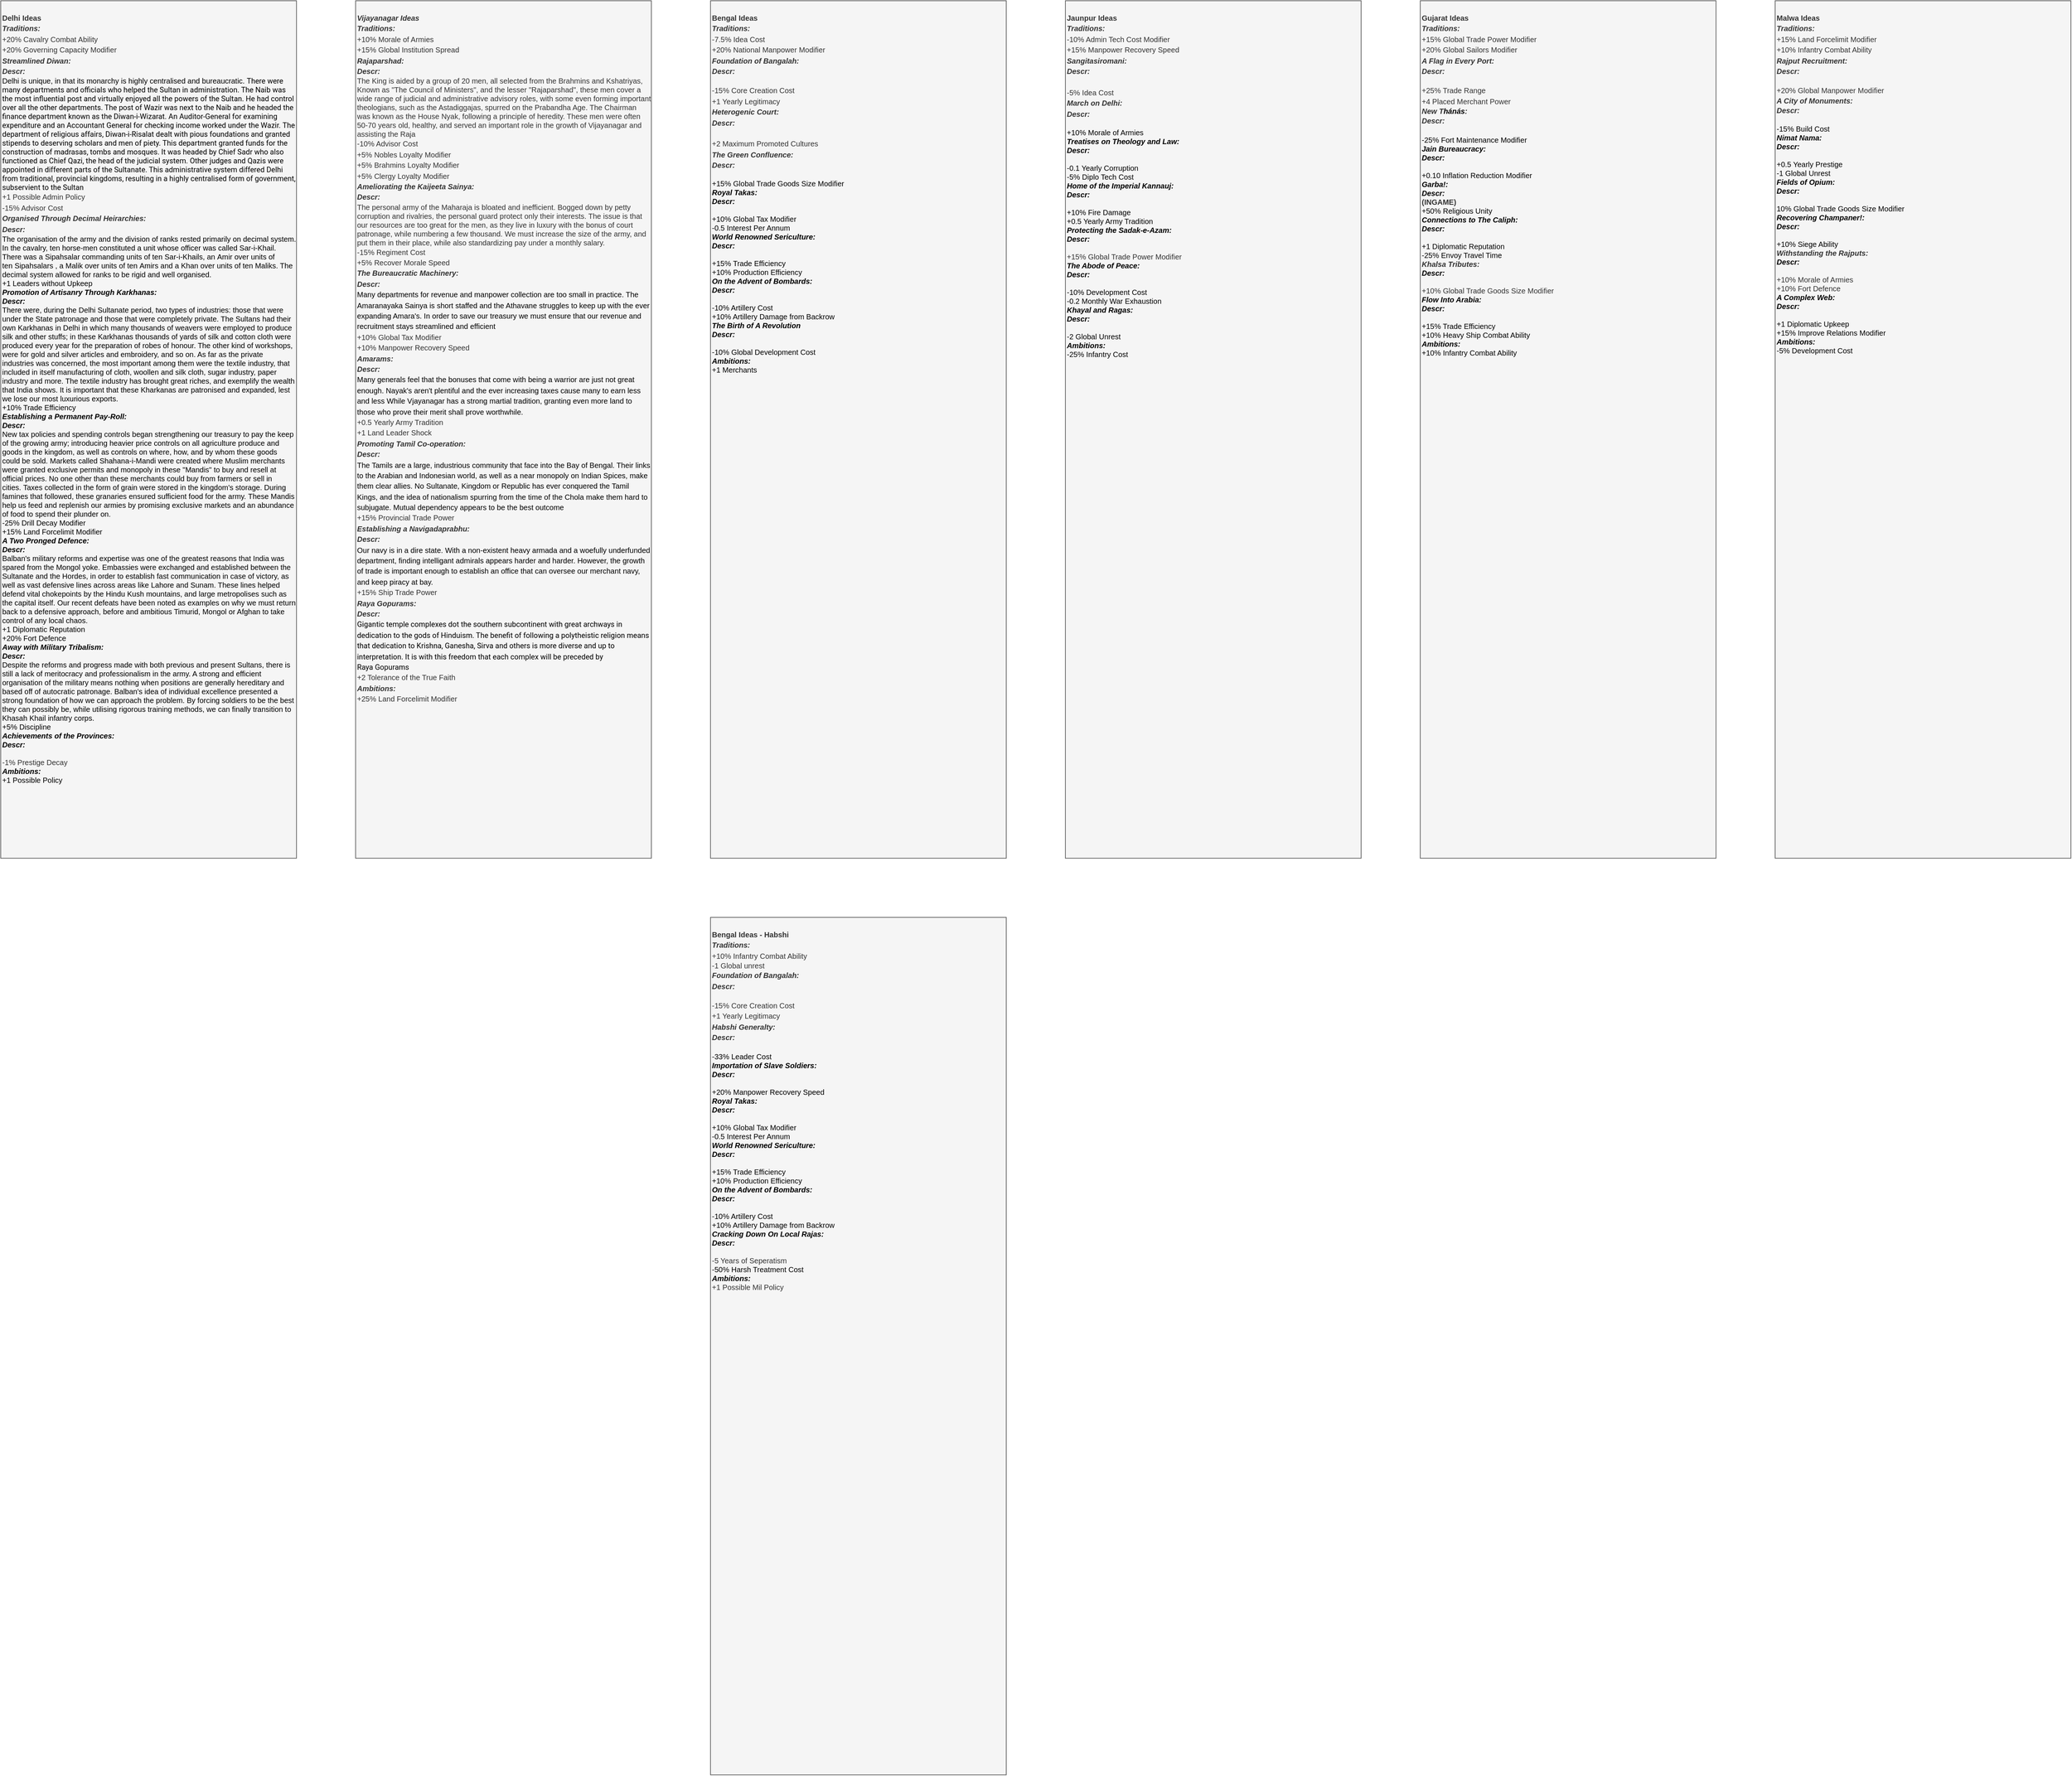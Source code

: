 <mxfile version="15.2.9" type="github" pages="2">
  <diagram id="51zYqDY_VMDb0KXjqXFG" name="Indian Ideas">
    <mxGraphModel dx="2460" dy="-1722" grid="1" gridSize="10" guides="1" tooltips="1" connect="1" arrows="1" fold="1" page="1" pageScale="1" pageWidth="827" pageHeight="1169" math="0" shadow="0">
      <root>
        <mxCell id="0" />
        <mxCell id="1" parent="0" />
        <mxCell id="3uolakIjFDOhVFgLM8jF-1" value="&lt;p style=&quot;line-height: 120%&quot;&gt;&lt;/p&gt;&lt;div style=&quot;line-height: 120%&quot;&gt;&lt;div style=&quot;line-height: 14.4px&quot;&gt;&lt;b&gt;&lt;i&gt;Vijayanagar Ideas&lt;/i&gt;&lt;/b&gt;&lt;/div&gt;&lt;div style=&quot;line-height: 14.4px&quot;&gt;&lt;b&gt;&lt;i&gt;Traditions:&lt;/i&gt;&lt;/b&gt;&lt;/div&gt;&lt;div style=&quot;line-height: 14.4px&quot;&gt;+10% Morale of Armies&lt;/div&gt;&lt;div style=&quot;line-height: 14.4px&quot;&gt;+15% Global Institution Spread&lt;/div&gt;&lt;div style=&quot;line-height: 14.4px&quot;&gt;&lt;b&gt;&lt;i&gt;Rajaparshad:&amp;nbsp;&lt;/i&gt;&lt;/b&gt;&lt;/div&gt;&lt;div style=&quot;line-height: 14.4px&quot;&gt;&lt;b&gt;&lt;i&gt;Descr:&lt;/i&gt;&lt;/b&gt;&lt;/div&gt;&lt;div style=&quot;line-height: 120%&quot;&gt;The King is aided by a group of 20 men, all selected from the Brahmins and Kshatriyas, Known as &quot;The Council of Ministers&quot;, and the lesser &quot;Rajaparshad&quot;, these men cover a wide range of judicial and administrative advisory roles, with some even forming important theologians, such as the Astadiggajas, spurred on the Prabandha Age. The Chairman was known as the House Nyak, following a principle of heredity. These men were often 50-70 years old, healthy, and served an important role in the growth of Vijayanagar and assisting the Raja&lt;/div&gt;&lt;div style=&quot;line-height: 14.4px&quot;&gt;-10% Advisor Cost&lt;/div&gt;&lt;div style=&quot;line-height: 14.4px&quot;&gt;+5% Nobles Loyalty Modifier&lt;/div&gt;&lt;div style=&quot;line-height: 14.4px&quot;&gt;+5% Brahmins Loyalty Modifier&lt;/div&gt;&lt;div style=&quot;line-height: 14.4px&quot;&gt;+5% Clergy Loyalty Modifier&lt;/div&gt;&lt;div style=&quot;line-height: 14.4px&quot;&gt;&lt;b&gt;&lt;i&gt;Ameliorating the Kaijeeta Sainya:&lt;/i&gt;&lt;/b&gt;&lt;/div&gt;&lt;div style=&quot;line-height: 14.4px&quot;&gt;&lt;b&gt;&lt;i&gt;Descr:&lt;/i&gt;&lt;/b&gt;&lt;/div&gt;&lt;div style=&quot;line-height: 120%&quot;&gt;The personal army of the Maharaja is bloated and inefficient. Bogged down by petty corruption and rivalries, the personal guard protect only their interests. The issue is that our resources are too great for the men, as they live in luxury with the bonus of court patronage, while numbering a few thousand. We must increase the size of the army, and put them in their place, while also standardizing pay under a monthly salary.&lt;/div&gt;&lt;div style=&quot;line-height: 14.4px&quot;&gt;-15% Regiment Cost&lt;/div&gt;&lt;div style=&quot;line-height: 14.4px&quot;&gt;+5% Recover Morale Speed&lt;/div&gt;&lt;div style=&quot;line-height: 14.4px&quot;&gt;&lt;i&gt;&lt;b&gt;The Bureaucratic Machinery:&lt;/b&gt;&lt;/i&gt;&lt;/div&gt;&lt;div style=&quot;line-height: 14.4px&quot;&gt;&lt;b&gt;&lt;i&gt;Descr:&lt;/i&gt;&lt;/b&gt;&lt;/div&gt;&lt;div style=&quot;line-height: 14.4px&quot;&gt;&lt;font style=&quot;font-size: 10px ; line-height: 120%&quot; color=&quot;#000000&quot;&gt;Many departments for revenue and manpower collection&amp;nbsp;are too small in practice. The Amaranayaka Sainya is short staffed and the Athavane struggles to keep up with the ever expanding Amara&#39;s. In order to save our treasury we must ensure that our revenue and recruitment stays streamlined and efficient&lt;/font&gt;&lt;br&gt;&lt;/div&gt;&lt;div style=&quot;line-height: 14.4px&quot;&gt;+10% Global Tax Modifier&lt;/div&gt;&lt;div style=&quot;line-height: 14.4px&quot;&gt;+10% Manpower Recovery Speed&lt;/div&gt;&lt;div style=&quot;line-height: 14.4px&quot;&gt;&lt;b&gt;&lt;i&gt;Amarams:&lt;/i&gt;&lt;/b&gt;&lt;/div&gt;&lt;div style=&quot;line-height: 14.4px&quot;&gt;&lt;b&gt;&lt;i&gt;Descr:&amp;nbsp;&lt;/i&gt;&lt;/b&gt;&lt;/div&gt;&lt;div style=&quot;line-height: 14.4px&quot;&gt;&lt;font style=&quot;font-size: 10px ; line-height: 120%&quot; color=&quot;#000000&quot;&gt;Many generals feel that the bonuses that come with being a warrior are just not great enough. Nayak&#39;s aren&#39;t plentiful and the ever increasing taxes cause many to earn less and less While Vjayanagar has a strong martial tradition, granting even more land to those who prove their merit&amp;nbsp;shall prove worthwhile.&lt;/font&gt;&lt;/div&gt;&lt;div style=&quot;line-height: 14.4px&quot;&gt;+0.5 Yearly Army Tradition&lt;/div&gt;&lt;div style=&quot;line-height: 14.4px&quot;&gt;+1 Land Leader Shock&lt;/div&gt;&lt;div style=&quot;line-height: 14.4px&quot;&gt;&lt;b&gt;&lt;i&gt;Promoting Tamil Co-operation:&lt;/i&gt;&lt;/b&gt;&lt;/div&gt;&lt;div style=&quot;line-height: 14.4px&quot;&gt;&lt;b&gt;&lt;i&gt;Descr:&lt;/i&gt;&lt;/b&gt;&lt;/div&gt;&lt;div style=&quot;line-height: 14.4px&quot;&gt;&lt;font style=&quot;font-size: 10px ; line-height: 100%&quot; color=&quot;#000000&quot;&gt;The Tamils are a large, industrious community that face into the Bay of Bengal. Their links to the Arabian and Indonesian world, as well as a near monopoly on Indian Spices, make them clear allies. No Sultanate, Kingdom or Republic has ever conquered the Tamil Kings, and the idea of nationalism spurring from the time of the Chola make them hard to subjugate. Mutual dependency appears to be the best outcome&lt;/font&gt;&lt;br&gt;&lt;/div&gt;&lt;div style=&quot;line-height: 14.4px&quot;&gt;+15% Provincial Trade Power&lt;/div&gt;&lt;div style=&quot;line-height: 14.4px&quot;&gt;&lt;b&gt;&lt;i&gt;Establishing a Navigadaprabhu:&lt;/i&gt;&lt;/b&gt;&lt;/div&gt;&lt;div style=&quot;line-height: 14.4px&quot;&gt;&lt;b&gt;&lt;i&gt;Descr:&lt;/i&gt;&lt;/b&gt;&lt;/div&gt;&lt;div style=&quot;line-height: 14.4px&quot;&gt;&lt;font style=&quot;font-size: 10px&quot; color=&quot;#000000&quot;&gt;Our navy is in a dire state. With a non-existent heavy armada and a woefully underfunded department, finding intelligant admirals appears harder and harder. However, the growth of trade is important enough to establish an office that can oversee our merchant navy, and keep piracy at bay.&lt;/font&gt;&lt;br&gt;&lt;/div&gt;&lt;div style=&quot;line-height: 14.4px&quot;&gt;+15% Ship Trade Power&lt;/div&gt;&lt;div style=&quot;line-height: 14.4px&quot;&gt;&lt;b&gt;&lt;i&gt;Raya Gopurams:&lt;/i&gt;&lt;/b&gt;&lt;/div&gt;&lt;div style=&quot;line-height: 14.4px&quot;&gt;&lt;b&gt;&lt;i&gt;Descr:&lt;/i&gt;&lt;/b&gt;&lt;/div&gt;&lt;div style=&quot;line-height: 14.4px&quot;&gt;&lt;font color=&quot;#000000&quot;&gt;&lt;font face=&quot;roboto, sans-serif&quot; style=&quot;font-size: 10px&quot;&gt;Gigantic&lt;/font&gt;&lt;font face=&quot;roboto, sans-serif&quot; style=&quot;font-size: 10px&quot;&gt;&lt;span&gt;&amp;nbsp;temple complexes dot the southern&amp;nbsp;subcontinent with great archways in dedication to the gods of Hinduism. The benefit of following a polytheistic religion means that dedication to Krishna, Ganesha, Sirva and others is more diverse and up to interpretation. It is with this freedom that each complex will be preceded by Raya&amp;nbsp;&lt;/span&gt;&lt;/font&gt;&lt;font face=&quot;roboto, sans-serif&quot; style=&quot;font-size: 10px&quot;&gt;Gopurams&lt;/font&gt;&lt;/font&gt;&lt;br&gt;&lt;/div&gt;&lt;div style=&quot;line-height: 14.4px&quot;&gt;+2 Tolerance of the True Faith&lt;/div&gt;&lt;div style=&quot;line-height: 14.4px&quot;&gt;&lt;b&gt;&lt;i&gt;Ambitions:&lt;/i&gt;&lt;/b&gt;&lt;/div&gt;&lt;div style=&quot;line-height: 14.4px&quot;&gt;+25% Land Forcelimit Modifier&lt;/div&gt;&lt;/div&gt;&lt;p&gt;&lt;/p&gt;" style="whiteSpace=wrap;html=1;fillColor=#f5f5f5;strokeColor=#666666;fontSize=10;align=left;verticalAlign=top;fontColor=#333333;" parent="1" vertex="1">
          <mxGeometry x="-560" y="2360" width="400" height="1160" as="geometry" />
        </mxCell>
        <mxCell id="3uolakIjFDOhVFgLM8jF-2" value="&lt;p style=&quot;line-height: 120%&quot;&gt;&lt;/p&gt;&lt;div style=&quot;font-size: 10px ; line-height: 14.4px&quot;&gt;&lt;span style=&quot;line-height: 14.4px ; font-size: 10px&quot;&gt;&lt;b&gt;Delhi Ideas&lt;/b&gt;&lt;br style=&quot;font-size: 10px&quot;&gt;&lt;b&gt;&lt;i&gt;Traditions:&lt;/i&gt;&lt;/b&gt;&lt;/span&gt;&lt;/div&gt;&lt;div style=&quot;font-size: 10px ; line-height: 14.4px&quot;&gt;+20% Cavalry Combat Ability&lt;/div&gt;&lt;div style=&quot;font-size: 10px ; line-height: 14.4px&quot;&gt;+20% Governing Capacity Modifier&lt;/div&gt;&lt;div style=&quot;font-size: 10px ; line-height: 14.4px&quot;&gt;&lt;b&gt;&lt;i&gt;Streamlined Diwan:&amp;nbsp;&lt;/i&gt;&lt;/b&gt;&lt;/div&gt;&lt;div style=&quot;font-size: 10px ; line-height: 14.4px&quot;&gt;&lt;b&gt;&lt;i&gt;Descr:&lt;/i&gt;&lt;/b&gt;&lt;/div&gt;&lt;font style=&quot;font-size: 10px&quot; color=&quot;#000000&quot;&gt;Delhi is unique, in that its monarchy is highly centralised and bureaucratic.&amp;nbsp;&lt;font style=&quot;font-size: 10px&quot;&gt;&lt;span style=&quot;box-sizing: border-box ; font-family: &amp;#34;roboto&amp;#34; , sans-serif&quot;&gt;There were many departments and officials who helped the Sultan in administration. The&amp;nbsp;&lt;/span&gt;&lt;span style=&quot;box-sizing: border-box ; font-family: &amp;#34;roboto&amp;#34; , sans-serif&quot;&gt;Naib&lt;/span&gt;&lt;span style=&quot;box-sizing: border-box ; font-family: &amp;#34;roboto&amp;#34; , sans-serif&quot;&gt;&amp;nbsp;was the most influential post and virtually enjoyed all the powers of the Sultan. He had control over all the other departments. The post of&lt;/span&gt;&lt;span style=&quot;box-sizing: border-box ; font-family: &amp;#34;roboto&amp;#34; , sans-serif&quot;&gt;&amp;nbsp;Wazir&lt;/span&gt;&lt;span style=&quot;box-sizing: border-box ; font-family: &amp;#34;roboto&amp;#34; , sans-serif&quot;&gt;&amp;nbsp;was next to the Naib and he headed the finance department known as the&amp;nbsp;&lt;/span&gt;&lt;span style=&quot;box-sizing: border-box ; font-family: &amp;#34;roboto&amp;#34; , sans-serif&quot;&gt;Diwan-i-Wizarat&lt;/span&gt;&lt;span style=&quot;box-sizing: border-box ; font-family: &amp;#34;roboto&amp;#34; , sans-serif&quot;&gt;. An Auditor-General for examining expenditure and an Accountant General for checking income worked under the Wazir.&amp;nbsp;&lt;/span&gt;&lt;/font&gt;&lt;span style=&quot;box-sizing: border-box ; font-family: &amp;#34;roboto&amp;#34; , sans-serif&quot;&gt;The department of religious affairs,&amp;nbsp;&lt;/span&gt;&lt;span style=&quot;box-sizing: border-box ; font-family: &amp;#34;roboto&amp;#34; , sans-serif&quot;&gt;Diwan-i-Risalat&lt;/span&gt;&lt;span style=&quot;box-sizing: border-box ; font-family: &amp;#34;roboto&amp;#34; , sans-serif&quot;&gt;&amp;nbsp;dealt with pious foundations and granted stipends to deserving scholars and men of piety. This department granted funds for the construction of madrasas, tombs and mosques. It was headed by&amp;nbsp;&lt;/span&gt;&lt;span style=&quot;box-sizing: border-box ; font-family: &amp;#34;roboto&amp;#34; , sans-serif&quot;&gt;Chief Sadr who also functioned as Chief Qazi&lt;/span&gt;&lt;span style=&quot;box-sizing: border-box ; font-family: &amp;#34;roboto&amp;#34; , sans-serif&quot;&gt;, the head of the judicial system. Other judges and Qazis were appointed in different parts of the Sultanate. This administrative system differed Delhi from traditional, provincial kingdoms, resulting in a highly centralised form of government, subservient to the Sultan&lt;/span&gt;&lt;/font&gt;&lt;div style=&quot;line-height: 14.4px&quot;&gt;+1 Possible Admin Policy&lt;/div&gt;&lt;div style=&quot;line-height: 14.4px&quot;&gt;-15% Advisor Cost&lt;/div&gt;&lt;div style=&quot;line-height: 14.4px&quot;&gt;&lt;span&gt;&lt;i&gt;&lt;b&gt;Organised Through Decimal Heirarchies&lt;/b&gt;&lt;/i&gt;&lt;i style=&quot;font-weight: bold&quot;&gt;:&lt;/i&gt;&lt;/span&gt;&lt;/div&gt;&lt;div style=&quot;line-height: 14.4px&quot;&gt;&lt;b&gt;&lt;i&gt;Descr:&amp;nbsp;&lt;/i&gt;&lt;/b&gt;&lt;/div&gt;&lt;div style=&quot;line-height: 120%&quot;&gt;&lt;span style=&quot;color: rgb(0 , 0 , 0)&quot;&gt;The organisation of the army and the division of ranks rested primarily on decimal system. In the cavalry, ten horse-men constituted a unit whose officer was called&amp;nbsp;&lt;/span&gt;&lt;span style=&quot;color: rgb(0 , 0 , 0) ; margin: 0px ; padding: 0px ; border: 0px ; vertical-align: baseline&quot;&gt;Sar-i-Khail&lt;/span&gt;&lt;span style=&quot;color: rgb(0 , 0 , 0)&quot;&gt;. There was a&amp;nbsp;&lt;/span&gt;&lt;span style=&quot;color: rgb(0 , 0 , 0) ; margin: 0px ; padding: 0px ; border: 0px ; vertical-align: baseline&quot;&gt;Sipahsalar&lt;/span&gt;&lt;span style=&quot;color: rgb(0 , 0 , 0)&quot;&gt;&amp;nbsp;commanding units of ten&amp;nbsp;&lt;/span&gt;&lt;span style=&quot;color: rgb(0 , 0 , 0) ; margin: 0px ; padding: 0px ; border: 0px ; vertical-align: baseline&quot;&gt;Sar-i-Khails&lt;/span&gt;&lt;span style=&quot;color: rgb(0 , 0 , 0)&quot;&gt;, an&amp;nbsp;&lt;/span&gt;&lt;span style=&quot;color: rgb(0 , 0 , 0) ; margin: 0px ; padding: 0px ; border: 0px ; vertical-align: baseline&quot;&gt;Amir&lt;/span&gt;&lt;span style=&quot;color: rgb(0 , 0 , 0)&quot;&gt;&amp;nbsp;over units of ten&amp;nbsp;&lt;/span&gt;&lt;span style=&quot;color: rgb(0 , 0 , 0) ; margin: 0px ; padding: 0px ; border: 0px ; vertical-align: baseline&quot;&gt;Sipahsalars&lt;/span&gt;&lt;span style=&quot;color: rgb(0 , 0 , 0)&quot;&gt;&amp;nbsp;, a&amp;nbsp;&lt;/span&gt;&lt;span style=&quot;color: rgb(0 , 0 , 0) ; margin: 0px ; padding: 0px ; border: 0px ; vertical-align: baseline&quot;&gt;Malik&lt;/span&gt;&lt;span style=&quot;color: rgb(0 , 0 , 0)&quot;&gt;&amp;nbsp;over units of ten&amp;nbsp;&lt;/span&gt;&lt;span style=&quot;color: rgb(0 , 0 , 0) ; margin: 0px ; padding: 0px ; border: 0px ; vertical-align: baseline&quot;&gt;Amirs&lt;/span&gt;&lt;span style=&quot;color: rgb(0 , 0 , 0)&quot;&gt;&amp;nbsp;and a&amp;nbsp;&lt;/span&gt;&lt;span style=&quot;color: rgb(0 , 0 , 0) ; margin: 0px ; padding: 0px ; border: 0px ; vertical-align: baseline&quot;&gt;Khan&lt;/span&gt;&lt;span style=&quot;color: rgb(0 , 0 , 0)&quot;&gt;&amp;nbsp;over units of ten&amp;nbsp;&lt;/span&gt;&lt;span style=&quot;color: rgb(0 , 0 , 0) ; margin: 0px ; padding: 0px ; border: 0px ; vertical-align: baseline&quot;&gt;Maliks&lt;/span&gt;&lt;span style=&quot;color: rgb(0 , 0 , 0)&quot;&gt;. The decimal system allowed for ranks to be rigid and well organised.&lt;/span&gt;&lt;br&gt;&lt;/div&gt;&lt;div style=&quot;line-height: 120%&quot;&gt;&lt;span style=&quot;color: rgb(0 , 0 , 0)&quot;&gt;+1 Leaders without Upkeep&lt;/span&gt;&lt;/div&gt;&lt;div style=&quot;line-height: 120%&quot;&gt;&lt;font color=&quot;#000000&quot;&gt;&lt;b&gt;&lt;i&gt;Promotion of Artisanry Through Karkhanas:&lt;/i&gt;&lt;/b&gt;&lt;/font&gt;&lt;/div&gt;&lt;div style=&quot;line-height: 120%&quot;&gt;&lt;font color=&quot;#000000&quot;&gt;&lt;b&gt;&lt;i&gt;Descr:&lt;/i&gt;&lt;/b&gt;&lt;/font&gt;&lt;/div&gt;&lt;div style=&quot;line-height: 120%&quot;&gt;&lt;font color=&quot;#000000&quot;&gt;&lt;span style=&quot;font-size: 10px&quot;&gt;There were, during the Delhi Sultanate period, two types of industries: those that were under the State patronage and those that were completely private. The Sultans had their own&amp;nbsp;&lt;/span&gt;&lt;span style=&quot;font-size: 10px ; box-sizing: border-box&quot;&gt;&lt;span style=&quot;box-sizing: border-box&quot;&gt;Karkhanas&lt;/span&gt;&amp;nbsp;in Delhi&lt;/span&gt;&lt;span style=&quot;font-size: 10px&quot;&gt;&amp;nbsp;in which many&amp;nbsp;&lt;/span&gt;&lt;span style=&quot;font-size: 10px ; box-sizing: border-box&quot;&gt;thousands of weavers&lt;/span&gt;&lt;span style=&quot;font-size: 10px&quot;&gt;&amp;nbsp;were employed to produce silk and other stuffs; in these&amp;nbsp;&lt;/span&gt;&lt;span style=&quot;font-size: 10px ; box-sizing: border-box&quot;&gt;&lt;span style=&quot;box-sizing: border-box&quot;&gt;Karkhanas&lt;/span&gt;&amp;nbsp;thousands of yards of silk and cotton&lt;/span&gt;&lt;span style=&quot;font-size: 10px&quot;&gt;&amp;nbsp;cloth were produced every year for the preparation of&amp;nbsp;&lt;/span&gt;&lt;span style=&quot;font-size: 10px ; box-sizing: border-box&quot;&gt;robes of honour&lt;/span&gt;&lt;span style=&quot;font-size: 10px&quot;&gt;. The other kind of workshops, were for&amp;nbsp;&lt;/span&gt;&lt;span style=&quot;font-size: 10px ; box-sizing: border-box&quot;&gt;gold and silver articles and embroidery&lt;/span&gt;&lt;span style=&quot;font-size: 10px&quot;&gt;, and so on. As far as the private industries was concerned, the most important among them were the textile industry,&lt;/span&gt;&lt;span style=&quot;font-size: 10px&quot;&gt;&amp;nbsp;that included in itself manufacturing of cloth,&amp;nbsp;&lt;/span&gt;&lt;span style=&quot;box-sizing: border-box&quot;&gt;woollen&amp;nbsp;and silk cloth, sugar industry&lt;/span&gt;&lt;span style=&quot;font-size: 10px&quot;&gt;, paper industry and more. The textile industry has brought great riches, and exemplify the wealth that India shows. It is important that these Kharkanas are patronised and expanded, lest we lose our most luxurious exports.&amp;nbsp;&lt;/span&gt;&lt;/font&gt;&lt;/div&gt;&lt;div style=&quot;line-height: 120%&quot;&gt;&lt;font color=&quot;#000000&quot;&gt;+10% Trade Efficiency&lt;/font&gt;&lt;/div&gt;&lt;div style=&quot;line-height: 120%&quot;&gt;&lt;span style=&quot;line-height: 120%&quot;&gt;&lt;font color=&quot;#000000&quot; style=&quot;font-size: 10px&quot;&gt;&lt;b&gt;&lt;i&gt;Establishing a Permanent Pay-Roll:&lt;/i&gt;&lt;/b&gt;&lt;/font&gt;&lt;/span&gt;&lt;/div&gt;&lt;div style=&quot;line-height: 120%&quot;&gt;&lt;span style=&quot;line-height: 120%&quot;&gt;&lt;font color=&quot;#000000&quot; style=&quot;font-size: 10px&quot;&gt;&lt;b&gt;&lt;i&gt;Descr:&lt;/i&gt;&lt;/b&gt;&lt;/font&gt;&lt;/span&gt;&lt;/div&gt;&lt;div style=&quot;line-height: 120%&quot;&gt;&lt;span style=&quot;line-height: 120%&quot;&gt;&lt;font color=&quot;#000000&quot;&gt;&lt;span style=&quot;font-family: sans-serif&quot;&gt;New tax policies and spending controls began strengthening our treasury to pay the keep of the growing army; introducing heavier price controls on all agriculture produce and goods in the kingdom, as well as controls on where, how, and by whom these goods could be sold. Markets called Shahana-i-Mandi were created where&lt;/span&gt;&lt;span style=&quot;font-family: sans-serif&quot;&gt;&amp;nbsp;Muslim merchants were granted exclusive permits and monopoly in these &quot;Mandis&quot; to buy and resell at official prices. No one other than these merchants could buy from farmers or sell in cities.&lt;/span&gt;&lt;span style=&quot;font-family: sans-serif&quot;&gt;&amp;nbsp;Taxes collected in the form of grain were stored in the kingdom&#39;s storage. During famines that followed, these granaries ensured sufficient food for the army.&lt;/span&gt;&lt;span style=&quot;font-family: sans-serif&quot;&gt;&amp;nbsp;These Mandis help us feed and replenish our armies by promising exclusive markets and an abundance of food to spend their plunder on.&amp;nbsp;&lt;/span&gt;&lt;/font&gt;&lt;/span&gt;&lt;/div&gt;&lt;div style=&quot;line-height: 120%&quot;&gt;&lt;font color=&quot;#000000&quot; face=&quot;sans-serif&quot;&gt;-25% Drill Decay Modifier&lt;/font&gt;&lt;/div&gt;&lt;div style=&quot;line-height: 120%&quot;&gt;&lt;font color=&quot;#000000&quot; face=&quot;sans-serif&quot;&gt;+15% Land Forcelimit Modifier&lt;/font&gt;&lt;/div&gt;&lt;div style=&quot;line-height: 120%&quot;&gt;&lt;font color=&quot;#000000&quot; face=&quot;sans-serif&quot;&gt;&lt;b&gt;&lt;i&gt;A Two Pronged Defence:&lt;/i&gt;&lt;/b&gt;&lt;/font&gt;&lt;/div&gt;&lt;div style=&quot;line-height: 120%&quot;&gt;&lt;font color=&quot;#000000&quot; face=&quot;sans-serif&quot;&gt;&lt;b&gt;&lt;i&gt;Descr:&lt;/i&gt;&lt;/b&gt;&lt;/font&gt;&lt;/div&gt;&lt;div style=&quot;line-height: 120%&quot;&gt;&lt;font color=&quot;#000000&quot; face=&quot;sans-serif&quot;&gt;Balban&#39;s military reforms and expertise was one of the greatest reasons that India was spared from the Mongol yoke. Embassies were exchanged and established between the Sultanate and the Hordes, in order to establish fast communication in case of victory, as well as vast defensive lines across areas like Lahore and Sunam. These lines helped defend vital chokepoints by the Hindu Kush mountains, and large metropolises such as the capital itself. Our recent defeats have been noted as examples on why we must return back to a defensive approach, before and ambitious Timurid, Mongol or Afghan to take control of any local chaos.&lt;/font&gt;&lt;/div&gt;&lt;div style=&quot;line-height: 120%&quot;&gt;&lt;font color=&quot;#000000&quot; face=&quot;sans-serif&quot;&gt;+1 Diplomatic Reputation&lt;/font&gt;&lt;/div&gt;&lt;div style=&quot;line-height: 120%&quot;&gt;&lt;font color=&quot;#000000&quot; face=&quot;sans-serif&quot;&gt;+20% Fort Defence&lt;/font&gt;&lt;/div&gt;&lt;div style=&quot;line-height: 120%&quot;&gt;&lt;font color=&quot;#000000&quot; face=&quot;sans-serif&quot;&gt;&lt;b&gt;&lt;i&gt;Away with Military Tribalism:&lt;/i&gt;&lt;/b&gt;&lt;/font&gt;&lt;/div&gt;&lt;div style=&quot;line-height: 120%&quot;&gt;&lt;font color=&quot;#000000&quot; face=&quot;sans-serif&quot;&gt;&lt;b&gt;&lt;i&gt;Descr:&lt;/i&gt;&lt;/b&gt;&lt;/font&gt;&lt;/div&gt;&lt;div style=&quot;line-height: 120%&quot;&gt;&lt;font color=&quot;#000000&quot; face=&quot;sans-serif&quot;&gt;Despite the reforms and progress made with both previous and present Sultans, there is still a lack of meritocracy and professionalism in the army. A strong and efficient organisation of the military means nothing when positions are generally hereditary and based off of autocratic patronage. Balban&#39;s idea of individual excellence presented a strong foundation of how we can approach the problem. By forcing soldiers to be the best they can possibly be, while utilising rigorous training methods, we can finally transition to Khasah Khail infantry&amp;nbsp;corps.&lt;/font&gt;&lt;/div&gt;&lt;div style=&quot;line-height: 120%&quot;&gt;&lt;font color=&quot;#000000&quot; face=&quot;sans-serif&quot;&gt;+5% Discipline&lt;/font&gt;&lt;/div&gt;&lt;div style=&quot;line-height: 120%&quot;&gt;&lt;div style=&quot;line-height: 12px&quot;&gt;&lt;font color=&quot;#000000&quot;&gt;&lt;b&gt;&lt;i&gt;Achievements of the Provinces:&lt;/i&gt;&lt;/b&gt;&lt;/font&gt;&lt;/div&gt;&lt;div style=&quot;line-height: 12px&quot;&gt;&lt;font color=&quot;#000000&quot;&gt;&lt;b&gt;&lt;i&gt;Descr:&amp;nbsp;&lt;/i&gt;&lt;/b&gt;&lt;/font&gt;&lt;/div&gt;&lt;div style=&quot;line-height: 12px&quot;&gt;&amp;nbsp;&lt;/div&gt;&lt;div style=&quot;line-height: 12px&quot;&gt;-1% Prestige Decay&lt;/div&gt;&lt;/div&gt;&lt;div style=&quot;line-height: 120%&quot;&gt;&lt;font color=&quot;#000000&quot; face=&quot;sans-serif&quot;&gt;&lt;b&gt;&lt;i&gt;Ambitions:&lt;/i&gt;&lt;/b&gt;&lt;/font&gt;&lt;/div&gt;&lt;div style=&quot;line-height: 120%&quot;&gt;&lt;font color=&quot;#000000&quot; face=&quot;sans-serif&quot;&gt;+1 Possible Policy&lt;/font&gt;&lt;/div&gt;&lt;p&gt;&lt;/p&gt;" style="whiteSpace=wrap;html=1;fillColor=#f5f5f5;strokeColor=#666666;fontSize=10;align=left;verticalAlign=top;fontColor=#333333;" parent="1" vertex="1">
          <mxGeometry x="-1040" y="2360" width="400" height="1160" as="geometry" />
        </mxCell>
        <mxCell id="3uolakIjFDOhVFgLM8jF-3" value="&lt;p style=&quot;line-height: 144%&quot;&gt;&lt;/p&gt;&lt;div style=&quot;font-size: 10px ; line-height: 14.4px&quot;&gt;&lt;span style=&quot;line-height: 14.4px ; font-size: 10px&quot;&gt;&lt;b&gt;Bengal Ideas&amp;nbsp;&lt;/b&gt;&lt;br style=&quot;font-size: 10px&quot;&gt;&lt;b&gt;&lt;i&gt;Traditions:&lt;/i&gt;&lt;/b&gt;&lt;/span&gt;&lt;/div&gt;&lt;div style=&quot;font-size: 10px ; line-height: 14.4px&quot;&gt;-7.5% Idea Cost&lt;/div&gt;&lt;div style=&quot;font-size: 10px ; line-height: 14.4px&quot;&gt;+20% National Manpower Modifier&lt;/div&gt;&lt;div style=&quot;font-size: 10px ; line-height: 14.4px&quot;&gt;&lt;b&gt;&lt;i&gt;Foundation of Bangalah:&amp;nbsp;&lt;/i&gt;&lt;/b&gt;&lt;/div&gt;&lt;div style=&quot;font-size: 10px ; line-height: 14.4px&quot;&gt;&lt;b&gt;&lt;i&gt;Descr:&lt;/i&gt;&lt;/b&gt;&lt;/div&gt;&lt;font color=&quot;#000000&quot;&gt;&amp;nbsp;&lt;/font&gt;&lt;br&gt;&lt;div style=&quot;line-height: 14.4px&quot;&gt;-15% Core Creation Cost&lt;/div&gt;&lt;div style=&quot;line-height: 14.4px&quot;&gt;+1 Yearly Legitimacy&lt;/div&gt;&lt;div style=&quot;line-height: 14.4px&quot;&gt;&lt;b&gt;&lt;i&gt;Heterogenic Court:&lt;/i&gt;&lt;/b&gt;&lt;/div&gt;&lt;div style=&quot;line-height: 14.4px&quot;&gt;&lt;b&gt;&lt;i&gt;Descr:&lt;/i&gt;&lt;/b&gt;&lt;/div&gt;&lt;div style=&quot;line-height: 14.4px&quot;&gt;&lt;b&gt;&lt;i&gt;&lt;br&gt;&lt;/i&gt;&lt;/b&gt;&lt;/div&gt;&lt;div style=&quot;line-height: 14.4px&quot;&gt;+2 Maximum Promoted Cultures&lt;/div&gt;&lt;div style=&quot;line-height: 14.4px&quot;&gt;&lt;i&gt;&lt;b&gt;The Green Confluence:&lt;/b&gt;&lt;/i&gt;&lt;/div&gt;&lt;div style=&quot;line-height: 14.4px&quot;&gt;&lt;b&gt;&lt;i&gt;Descr:&amp;nbsp;&lt;/i&gt;&lt;/b&gt;&lt;/div&gt;&lt;div style=&quot;line-height: 120%&quot;&gt;&lt;font color=&quot;#000000&quot;&gt;&amp;nbsp;&lt;/font&gt;&lt;/div&gt;&lt;div style=&quot;line-height: 120%&quot;&gt;&lt;span style=&quot;color: rgb(0 , 0 , 0)&quot;&gt;+15% Global Trade Goods Size Modifier&lt;/span&gt;&lt;/div&gt;&lt;div style=&quot;line-height: 120%&quot;&gt;&lt;span style=&quot;line-height: 120%&quot;&gt;&lt;font color=&quot;#000000&quot; style=&quot;font-size: 10px&quot;&gt;&lt;b&gt;&lt;i&gt;Royal Takas:&lt;/i&gt;&lt;/b&gt;&lt;/font&gt;&lt;/span&gt;&lt;/div&gt;&lt;div style=&quot;line-height: 120%&quot;&gt;&lt;span style=&quot;line-height: 120%&quot;&gt;&lt;font color=&quot;#000000&quot; style=&quot;font-size: 10px&quot;&gt;&lt;b&gt;&lt;i&gt;Descr:&lt;/i&gt;&lt;/b&gt;&lt;/font&gt;&lt;/span&gt;&lt;/div&gt;&lt;div style=&quot;line-height: 120%&quot;&gt;&lt;br&gt;&lt;/div&gt;&lt;div style=&quot;line-height: 120%&quot;&gt;&lt;font color=&quot;#000000&quot; face=&quot;sans-serif&quot;&gt;+10% Global Tax Modifier&lt;/font&gt;&lt;/div&gt;&lt;div style=&quot;line-height: 120%&quot;&gt;&lt;font color=&quot;#000000&quot; face=&quot;sans-serif&quot;&gt;-0.5 Interest Per Annum&lt;/font&gt;&lt;/div&gt;&lt;div style=&quot;line-height: 120%&quot;&gt;&lt;font color=&quot;#000000&quot; face=&quot;sans-serif&quot;&gt;&lt;b&gt;&lt;i&gt;World Renowned Sericulture:&lt;/i&gt;&lt;/b&gt;&lt;/font&gt;&lt;/div&gt;&lt;div style=&quot;line-height: 120%&quot;&gt;&lt;font color=&quot;#000000&quot; face=&quot;sans-serif&quot;&gt;&lt;b&gt;&lt;i&gt;Descr:&lt;/i&gt;&lt;/b&gt;&lt;/font&gt;&lt;/div&gt;&lt;div style=&quot;line-height: 120%&quot;&gt;&lt;br&gt;&lt;/div&gt;&lt;div style=&quot;line-height: 120%&quot;&gt;&lt;font color=&quot;#000000&quot; face=&quot;sans-serif&quot;&gt;+15% Trade Efficiency&amp;nbsp;&lt;/font&gt;&lt;/div&gt;&lt;div style=&quot;line-height: 120%&quot;&gt;&lt;font color=&quot;#000000&quot; face=&quot;sans-serif&quot;&gt;+10% Production Efficiency&lt;/font&gt;&lt;/div&gt;&lt;div style=&quot;line-height: 120%&quot;&gt;&lt;div style=&quot;line-height: 12px&quot;&gt;&lt;font color=&quot;#000000&quot;&gt;&lt;b&gt;&lt;i&gt;On the Advent of&amp;nbsp;&lt;/i&gt;&lt;/b&gt;&lt;/font&gt;&lt;i&gt;&lt;font color=&quot;#000000&quot;&gt;&lt;b&gt;Bombards&lt;/b&gt;&lt;/font&gt;&lt;b style=&quot;color: rgb(0 , 0 , 0)&quot;&gt;:&lt;/b&gt;&lt;/i&gt;&lt;/div&gt;&lt;div style=&quot;line-height: 12px&quot;&gt;&lt;font color=&quot;#000000&quot;&gt;&lt;b&gt;&lt;i&gt;Descr:&lt;/i&gt;&lt;/b&gt;&lt;/font&gt;&lt;/div&gt;&lt;div style=&quot;line-height: 12px&quot;&gt;&lt;br&gt;&lt;/div&gt;&lt;div style=&quot;line-height: 12px&quot;&gt;&lt;div style=&quot;line-height: 12px&quot;&gt;&lt;font color=&quot;#000000&quot;&gt;-10% Artillery Cost&lt;/font&gt;&lt;/div&gt;&lt;div style=&quot;line-height: 12px&quot;&gt;&lt;font color=&quot;#000000&quot;&gt;+10% Artillery Damage from Backrow&lt;/font&gt;&lt;/div&gt;&lt;div style=&quot;line-height: 12px&quot;&gt;&lt;div style=&quot;line-height: 12px&quot;&gt;&lt;font color=&quot;#000000&quot; face=&quot;sans-serif&quot;&gt;&lt;b&gt;&lt;i&gt;The Birth of A Revolution&lt;/i&gt;&lt;/b&gt;&lt;/font&gt;&lt;/div&gt;&lt;div style=&quot;line-height: 12px&quot;&gt;&lt;font color=&quot;#000000&quot; face=&quot;sans-serif&quot;&gt;&lt;b&gt;&lt;i&gt;Descr:&lt;/i&gt;&lt;/b&gt;&lt;/font&gt;&lt;/div&gt;&lt;div style=&quot;line-height: 12px&quot;&gt;&lt;br&gt;&lt;/div&gt;&lt;div style=&quot;line-height: 12px&quot;&gt;&lt;font color=&quot;#000000&quot; face=&quot;sans-serif&quot;&gt;-10% Global Development Cost&lt;/font&gt;&lt;/div&gt;&lt;/div&gt;&lt;/div&gt;&lt;/div&gt;&lt;div style=&quot;line-height: 120%&quot;&gt;&lt;font color=&quot;#000000&quot; face=&quot;sans-serif&quot;&gt;&lt;b&gt;&lt;i&gt;Ambitions:&lt;/i&gt;&lt;/b&gt;&lt;/font&gt;&lt;/div&gt;&lt;div style=&quot;line-height: 120%&quot;&gt;&lt;font color=&quot;#000000&quot; face=&quot;sans-serif&quot;&gt;+1 Merchants&lt;/font&gt;&lt;/div&gt;&lt;p&gt;&lt;/p&gt;" style="whiteSpace=wrap;html=1;fillColor=#f5f5f5;strokeColor=#666666;fontSize=10;align=left;verticalAlign=top;fontColor=#333333;" parent="1" vertex="1">
          <mxGeometry x="-80" y="2360" width="400" height="1160" as="geometry" />
        </mxCell>
        <mxCell id="3uolakIjFDOhVFgLM8jF-4" value="&lt;p style=&quot;line-height: 120%&quot;&gt;&lt;/p&gt;&lt;div style=&quot;font-size: 10px ; line-height: 14.4px&quot;&gt;&lt;span style=&quot;line-height: 14.4px ; font-size: 10px&quot;&gt;&lt;b&gt;Jaunpur Ideas&lt;/b&gt;&lt;br style=&quot;font-size: 10px&quot;&gt;&lt;b&gt;&lt;i&gt;Traditions:&lt;/i&gt;&lt;/b&gt;&lt;/span&gt;&lt;/div&gt;&lt;div style=&quot;font-size: 10px ; line-height: 14.4px&quot;&gt;-10% Admin Tech Cost Modifier&lt;/div&gt;&lt;div style=&quot;font-size: 10px ; line-height: 14.4px&quot;&gt;+15% Manpower Recovery Speed&lt;/div&gt;&lt;div style=&quot;font-size: 10px ; line-height: 14.4px&quot;&gt;&lt;b&gt;&lt;i&gt;Sangitasiromani:&amp;nbsp;&lt;/i&gt;&lt;/b&gt;&lt;/div&gt;&lt;div style=&quot;font-size: 10px ; line-height: 14.4px&quot;&gt;&lt;b&gt;&lt;i&gt;Descr:&lt;/i&gt;&lt;/b&gt;&lt;/div&gt;&lt;div style=&quot;font-size: 10px ; line-height: 14.4px&quot;&gt;&lt;b&gt;&lt;i&gt;&lt;br&gt;&lt;/i&gt;&lt;/b&gt;&lt;/div&gt;&lt;div style=&quot;line-height: 14.4px&quot;&gt;-5% Idea Cost&lt;/div&gt;&lt;div style=&quot;line-height: 14.4px&quot;&gt;&lt;b&gt;&lt;i&gt;March on Delhi:&lt;/i&gt;&lt;/b&gt;&lt;/div&gt;&lt;div style=&quot;line-height: 14.4px&quot;&gt;&lt;b&gt;&lt;i&gt;Descr:&amp;nbsp;&lt;/i&gt;&lt;/b&gt;&lt;/div&gt;&lt;div style=&quot;line-height: 120%&quot;&gt;&lt;br&gt;&lt;/div&gt;&lt;div style=&quot;line-height: 120%&quot;&gt;&lt;span style=&quot;color: rgb(0 , 0 , 0)&quot;&gt;+10% Morale of Armies&lt;/span&gt;&lt;/div&gt;&lt;div style=&quot;line-height: 120%&quot;&gt;&lt;font color=&quot;#000000&quot;&gt;&lt;b&gt;&lt;i&gt;Treatises on Theology and Law:&lt;/i&gt;&lt;/b&gt;&lt;/font&gt;&lt;/div&gt;&lt;div style=&quot;line-height: 120%&quot;&gt;&lt;font color=&quot;#000000&quot;&gt;&lt;b&gt;&lt;i&gt;Descr:&lt;/i&gt;&lt;/b&gt;&lt;/font&gt;&lt;/div&gt;&lt;div style=&quot;line-height: 120%&quot;&gt;&lt;br&gt;&lt;/div&gt;&lt;div style=&quot;line-height: 120%&quot;&gt;&lt;font color=&quot;#000000&quot;&gt;-0.1 Yearly Corruption&lt;/font&gt;&lt;/div&gt;&lt;div style=&quot;line-height: 120%&quot;&gt;&lt;font color=&quot;#000000&quot;&gt;-5% Diplo Tech Cost&lt;/font&gt;&lt;/div&gt;&lt;div style=&quot;line-height: 120%&quot;&gt;&lt;font color=&quot;#000000&quot;&gt;&lt;b&gt;&lt;i&gt;Home of the Imperial Kannauj:&lt;/i&gt;&lt;/b&gt;&lt;/font&gt;&lt;/div&gt;&lt;div style=&quot;line-height: 120%&quot;&gt;&lt;font color=&quot;#000000&quot;&gt;&lt;b&gt;&lt;i&gt;Descr:&lt;/i&gt;&lt;/b&gt;&lt;/font&gt;&lt;/div&gt;&lt;div style=&quot;line-height: 120%&quot;&gt;&lt;br&gt;&lt;/div&gt;&lt;div style=&quot;line-height: 120%&quot;&gt;&lt;font color=&quot;#000000&quot;&gt;+10% Fire Damage&lt;/font&gt;&lt;/div&gt;&lt;div style=&quot;line-height: 120%&quot;&gt;&lt;font color=&quot;#000000&quot;&gt;+0.5 Yearly Army Tradition&lt;/font&gt;&lt;/div&gt;&lt;div style=&quot;line-height: 120%&quot;&gt;&lt;span style=&quot;line-height: 120%&quot;&gt;&lt;font color=&quot;#000000&quot; style=&quot;font-size: 10px&quot;&gt;&lt;b&gt;&lt;i&gt;Protecting the Sadak-e-Azam:&lt;/i&gt;&lt;/b&gt;&lt;/font&gt;&lt;/span&gt;&lt;/div&gt;&lt;div style=&quot;line-height: 120%&quot;&gt;&lt;span style=&quot;line-height: 120%&quot;&gt;&lt;font color=&quot;#000000&quot; style=&quot;font-size: 10px&quot;&gt;&lt;b&gt;&lt;i&gt;Descr:&lt;/i&gt;&lt;/b&gt;&lt;/font&gt;&lt;/span&gt;&lt;/div&gt;&lt;div style=&quot;line-height: 120%&quot;&gt;&lt;br&gt;&lt;/div&gt;&lt;div style=&quot;line-height: 120%&quot;&gt;+15% Global Trade Power Modifier&lt;/div&gt;&lt;div style=&quot;line-height: 120%&quot;&gt;&lt;font color=&quot;#000000&quot; face=&quot;sans-serif&quot;&gt;&lt;b&gt;&lt;i&gt;The Abode of Peace:&lt;/i&gt;&lt;/b&gt;&lt;/font&gt;&lt;/div&gt;&lt;div style=&quot;line-height: 120%&quot;&gt;&lt;font color=&quot;#000000&quot; face=&quot;sans-serif&quot;&gt;&lt;b&gt;&lt;i&gt;Descr:&lt;/i&gt;&lt;/b&gt;&lt;/font&gt;&lt;/div&gt;&lt;div style=&quot;line-height: 120%&quot;&gt;&lt;br&gt;&lt;/div&gt;&lt;div style=&quot;line-height: 120%&quot;&gt;&lt;font color=&quot;#000000&quot; face=&quot;sans-serif&quot;&gt;-10% Development Cost&lt;/font&gt;&lt;/div&gt;&lt;div style=&quot;line-height: 120%&quot;&gt;&lt;font color=&quot;#000000&quot; face=&quot;sans-serif&quot;&gt;-0.2 Monthly War Exhaustion&lt;/font&gt;&lt;/div&gt;&lt;div style=&quot;line-height: 120%&quot;&gt;&lt;font color=&quot;#000000&quot; face=&quot;sans-serif&quot;&gt;&lt;b&gt;&lt;i&gt;Khayal and Ragas:&lt;/i&gt;&lt;/b&gt;&lt;/font&gt;&lt;/div&gt;&lt;div style=&quot;line-height: 120%&quot;&gt;&lt;font color=&quot;#000000&quot; face=&quot;sans-serif&quot;&gt;&lt;b&gt;&lt;i&gt;Descr:&lt;/i&gt;&lt;/b&gt;&lt;/font&gt;&lt;/div&gt;&lt;div style=&quot;line-height: 120%&quot;&gt;&lt;br&gt;&lt;/div&gt;&lt;div style=&quot;line-height: 120%&quot;&gt;&lt;font color=&quot;#000000&quot; face=&quot;sans-serif&quot;&gt;-2 Global Unrest&lt;/font&gt;&lt;/div&gt;&lt;div style=&quot;line-height: 120%&quot;&gt;&lt;font color=&quot;#000000&quot; face=&quot;sans-serif&quot;&gt;&lt;b&gt;&lt;i&gt;Ambitions:&lt;/i&gt;&lt;/b&gt;&lt;/font&gt;&lt;/div&gt;&lt;div style=&quot;line-height: 120%&quot;&gt;&lt;font color=&quot;#000000&quot; face=&quot;sans-serif&quot;&gt;-25% Infantry Cost&lt;/font&gt;&lt;/div&gt;&lt;p&gt;&lt;/p&gt;" style="whiteSpace=wrap;html=1;fillColor=#f5f5f5;strokeColor=#666666;fontSize=10;align=left;verticalAlign=top;fontColor=#333333;" parent="1" vertex="1">
          <mxGeometry x="400" y="2360" width="400" height="1160" as="geometry" />
        </mxCell>
        <mxCell id="3uolakIjFDOhVFgLM8jF-5" value="&lt;p style=&quot;line-height: 120%&quot;&gt;&lt;/p&gt;&lt;div style=&quot;font-size: 10px ; line-height: 14.4px&quot;&gt;&lt;span style=&quot;line-height: 14.4px ; font-size: 10px&quot;&gt;&lt;b&gt;Gujarat Ideas&lt;/b&gt;&lt;br style=&quot;font-size: 10px&quot;&gt;&lt;b&gt;&lt;i&gt;Traditions:&lt;/i&gt;&lt;/b&gt;&lt;/span&gt;&lt;/div&gt;&lt;div style=&quot;font-size: 10px ; line-height: 14.4px&quot;&gt;+15% Global Trade Power Modifier&lt;/div&gt;&lt;div style=&quot;font-size: 10px ; line-height: 14.4px&quot;&gt;+20% Global Sailors Modifier&lt;/div&gt;&lt;div style=&quot;font-size: 10px ; line-height: 14.4px&quot;&gt;&lt;b&gt;&lt;i&gt;A Flag in Every Port:&amp;nbsp;&lt;/i&gt;&lt;/b&gt;&lt;/div&gt;&lt;div style=&quot;font-size: 10px ; line-height: 14.4px&quot;&gt;&lt;b&gt;&lt;i&gt;Descr:&lt;/i&gt;&lt;/b&gt;&lt;/div&gt;&lt;br&gt;&lt;div style=&quot;line-height: 14.4px&quot;&gt;+25% Trade Range&lt;/div&gt;&lt;div style=&quot;line-height: 14.4px&quot;&gt;+4 Placed Merchant Power&lt;/div&gt;&lt;b&gt;&lt;i&gt;New T&lt;font style=&quot;font-size: 10px&quot; color=&quot;#000000&quot;&gt;&lt;span style=&quot;font-family: sans-serif&quot;&gt;háná&lt;/span&gt;&lt;span style=&quot;font-family: sans-serif&quot;&gt;s&lt;/span&gt;&lt;/font&gt;&lt;/i&gt;&lt;/b&gt;&lt;b&gt;&lt;i&gt;:&lt;/i&gt;&lt;/b&gt;&lt;b&gt;&lt;i&gt;&lt;font style=&quot;font-size: 10px&quot; color=&quot;#000000&quot;&gt;&lt;span style=&quot;font-family: sans-serif&quot;&gt;&lt;br&gt;&lt;/span&gt;&lt;/font&gt;&lt;/i&gt;&lt;/b&gt;&lt;div style=&quot;line-height: 14.4px&quot;&gt;&lt;b&gt;&lt;i&gt;Descr:&amp;nbsp;&lt;/i&gt;&lt;/b&gt;&lt;/div&gt;&lt;div style=&quot;line-height: 120%&quot;&gt;&lt;br&gt;&lt;/div&gt;&lt;div style=&quot;line-height: 120%&quot;&gt;&lt;span style=&quot;color: rgb(0 , 0 , 0)&quot;&gt;-25% Fort Maintenance Modifier&lt;/span&gt;&lt;/div&gt;&lt;div style=&quot;line-height: 120%&quot;&gt;&lt;div style=&quot;line-height: 12px&quot;&gt;&lt;font color=&quot;#000000&quot; face=&quot;sans-serif&quot;&gt;&lt;b&gt;&lt;i&gt;Jain Bureaucracy:&lt;/i&gt;&lt;/b&gt;&lt;/font&gt;&lt;/div&gt;&lt;div style=&quot;line-height: 12px&quot;&gt;&lt;font color=&quot;#000000&quot; face=&quot;sans-serif&quot;&gt;&lt;b&gt;&lt;i&gt;Descr:&lt;/i&gt;&lt;/b&gt;&lt;/font&gt;&lt;/div&gt;&lt;div style=&quot;line-height: 12px&quot;&gt;&lt;br&gt;&lt;/div&gt;&lt;div style=&quot;line-height: 12px&quot;&gt;&lt;font color=&quot;#000000&quot; face=&quot;sans-serif&quot;&gt;+0.10 Inflation Reduction Modifier&lt;/font&gt;&lt;/div&gt;&lt;/div&gt;&lt;div style=&quot;line-height: 120%&quot;&gt;&lt;font color=&quot;#000000&quot;&gt;&lt;b&gt;&lt;i&gt;Garba!:&lt;/i&gt;&lt;/b&gt;&lt;/font&gt;&lt;/div&gt;&lt;div style=&quot;line-height: 120%&quot;&gt;&lt;font color=&quot;#000000&quot;&gt;&lt;b&gt;&lt;i&gt;Descr:&lt;/i&gt;&lt;/b&gt;&lt;/font&gt;&lt;/div&gt;&lt;div style=&quot;line-height: 120%&quot;&gt;&lt;b&gt;(INGAME)&amp;nbsp;&lt;/b&gt;&lt;br&gt;&lt;/div&gt;&lt;div style=&quot;line-height: 120%&quot;&gt;&lt;font color=&quot;#000000&quot;&gt;+50% Religious Unity&lt;/font&gt;&lt;/div&gt;&lt;div style=&quot;line-height: 120%&quot;&gt;&lt;font color=&quot;#000000&quot;&gt;&lt;b&gt;&lt;i&gt;Connections to The Caliph:&lt;/i&gt;&lt;/b&gt;&lt;/font&gt;&lt;/div&gt;&lt;div style=&quot;line-height: 120%&quot;&gt;&lt;font color=&quot;#000000&quot;&gt;&lt;b&gt;&lt;i&gt;Descr:&lt;/i&gt;&lt;/b&gt;&lt;/font&gt;&lt;/div&gt;&lt;div style=&quot;line-height: 120%&quot;&gt;&lt;br&gt;&lt;/div&gt;&lt;div style=&quot;line-height: 120%&quot;&gt;&lt;font color=&quot;#000000&quot;&gt;+1 Diplomatic Reputation&lt;/font&gt;&lt;/div&gt;&lt;div style=&quot;line-height: 120%&quot;&gt;&lt;font color=&quot;#000000&quot;&gt;-25% Envoy Travel Time&lt;/font&gt;&lt;/div&gt;&lt;div style=&quot;line-height: 120%&quot;&gt;&lt;b&gt;&lt;i&gt;Khalsa Tributes:&lt;/i&gt;&lt;/b&gt;&lt;/div&gt;&lt;div style=&quot;line-height: 120%&quot;&gt;&lt;span style=&quot;line-height: 120%&quot;&gt;&lt;font color=&quot;#000000&quot; style=&quot;font-size: 10px&quot;&gt;&lt;b&gt;&lt;i&gt;Descr:&lt;/i&gt;&lt;/b&gt;&lt;/font&gt;&lt;/span&gt;&lt;/div&gt;&lt;div style=&quot;line-height: 120%&quot;&gt;&lt;br&gt;&lt;/div&gt;&lt;div style=&quot;line-height: 120%&quot;&gt;+10% Global Trade Goods Size Modifier&lt;/div&gt;&lt;div style=&quot;line-height: 120%&quot;&gt;&lt;font color=&quot;#000000&quot; face=&quot;sans-serif&quot;&gt;&lt;b&gt;&lt;i&gt;Flow Into Arabia:&lt;/i&gt;&lt;/b&gt;&lt;/font&gt;&lt;/div&gt;&lt;div style=&quot;line-height: 120%&quot;&gt;&lt;font color=&quot;#000000&quot; face=&quot;sans-serif&quot;&gt;&lt;b&gt;&lt;i&gt;Descr:&lt;/i&gt;&lt;/b&gt;&lt;/font&gt;&lt;/div&gt;&lt;div style=&quot;line-height: 120%&quot;&gt;&lt;br&gt;&lt;/div&gt;&lt;div style=&quot;line-height: 120%&quot;&gt;&lt;font color=&quot;#000000&quot; face=&quot;sans-serif&quot;&gt;+15% Trade Efficiency&lt;/font&gt;&lt;/div&gt;&lt;div style=&quot;line-height: 120%&quot;&gt;&lt;font color=&quot;#000000&quot; face=&quot;sans-serif&quot;&gt;+10% Heavy Ship Combat Ability&lt;/font&gt;&lt;/div&gt;&lt;div style=&quot;line-height: 120%&quot;&gt;&lt;font color=&quot;#000000&quot; face=&quot;sans-serif&quot;&gt;&lt;b&gt;&lt;i&gt;Ambitions:&lt;/i&gt;&lt;/b&gt;&lt;/font&gt;&lt;/div&gt;&lt;div style=&quot;line-height: 120%&quot;&gt;&lt;font color=&quot;#000000&quot; face=&quot;sans-serif&quot;&gt;+10% Infantry Combat Ability&lt;/font&gt;&lt;/div&gt;&lt;p&gt;&lt;/p&gt;" style="whiteSpace=wrap;html=1;fillColor=#f5f5f5;strokeColor=#666666;fontSize=10;align=left;verticalAlign=top;fontColor=#333333;" parent="1" vertex="1">
          <mxGeometry x="880" y="2360" width="400" height="1160" as="geometry" />
        </mxCell>
        <mxCell id="3uolakIjFDOhVFgLM8jF-6" value="&lt;p style=&quot;line-height: 120%&quot;&gt;&lt;/p&gt;&lt;div style=&quot;font-size: 10px ; line-height: 14.4px&quot;&gt;&lt;span style=&quot;line-height: 14.4px ; font-size: 10px&quot;&gt;&lt;b&gt;Malwa Ideas&lt;/b&gt;&lt;br style=&quot;font-size: 10px&quot;&gt;&lt;b&gt;&lt;i&gt;Traditions:&lt;/i&gt;&lt;/b&gt;&lt;/span&gt;&lt;/div&gt;&lt;div style=&quot;font-size: 10px ; line-height: 14.4px&quot;&gt;+15% Land Forcelimit Modifier&lt;/div&gt;&lt;div style=&quot;font-size: 10px ; line-height: 14.4px&quot;&gt;+10% Infantry Combat Ability&lt;/div&gt;&lt;div style=&quot;font-size: 10px ; line-height: 14.4px&quot;&gt;&lt;b&gt;&lt;i&gt;Rajput Recruitment:&amp;nbsp;&lt;/i&gt;&lt;/b&gt;&lt;/div&gt;&lt;div style=&quot;font-size: 10px ; line-height: 14.4px&quot;&gt;&lt;b&gt;&lt;i&gt;Descr:&lt;/i&gt;&lt;/b&gt;&lt;/div&gt;&lt;br&gt;&lt;div style=&quot;line-height: 14.4px&quot;&gt;+20% Global Manpower Modifier&lt;br&gt;&lt;/div&gt;&lt;b&gt;&lt;i&gt;A City of Monuments:&lt;/i&gt;&lt;/b&gt;&lt;b&gt;&lt;i&gt;&lt;font style=&quot;font-size: 10px&quot; color=&quot;#000000&quot;&gt;&lt;span style=&quot;font-family: sans-serif&quot;&gt;&lt;br&gt;&lt;/span&gt;&lt;/font&gt;&lt;/i&gt;&lt;/b&gt;&lt;div style=&quot;line-height: 14.4px&quot;&gt;&lt;b&gt;&lt;i&gt;Descr:&amp;nbsp;&lt;/i&gt;&lt;/b&gt;&lt;/div&gt;&lt;div style=&quot;line-height: 120%&quot;&gt;&lt;br&gt;&lt;/div&gt;&lt;div style=&quot;line-height: 120%&quot;&gt;&lt;span style=&quot;color: rgb(0 , 0 , 0)&quot;&gt;-15% Build Cost&lt;/span&gt;&lt;/div&gt;&lt;div style=&quot;line-height: 120%&quot;&gt;&lt;div style=&quot;line-height: 12px&quot;&gt;&lt;font color=&quot;#000000&quot; face=&quot;sans-serif&quot;&gt;&lt;b&gt;&lt;i&gt;Nimat Nama:&lt;/i&gt;&lt;/b&gt;&lt;/font&gt;&lt;/div&gt;&lt;div style=&quot;line-height: 12px&quot;&gt;&lt;font color=&quot;#000000&quot; face=&quot;sans-serif&quot;&gt;&lt;b&gt;&lt;i&gt;Descr:&lt;/i&gt;&lt;/b&gt;&lt;/font&gt;&lt;/div&gt;&lt;div style=&quot;line-height: 12px&quot;&gt;&lt;br&gt;&lt;/div&gt;&lt;div style=&quot;line-height: 12px&quot;&gt;&lt;font color=&quot;#000000&quot; face=&quot;sans-serif&quot;&gt;+0.5 Yearly Prestige&lt;/font&gt;&lt;/div&gt;&lt;div style=&quot;line-height: 12px&quot;&gt;&lt;font color=&quot;#000000&quot; face=&quot;sans-serif&quot;&gt;-1 Global Unrest&lt;/font&gt;&lt;/div&gt;&lt;/div&gt;&lt;div style=&quot;line-height: 120%&quot;&gt;&lt;font color=&quot;#000000&quot;&gt;&lt;b&gt;&lt;i&gt;Fields of Opium:&lt;/i&gt;&lt;/b&gt;&lt;/font&gt;&lt;/div&gt;&lt;div style=&quot;line-height: 120%&quot;&gt;&lt;font color=&quot;#000000&quot;&gt;&lt;b&gt;&lt;i&gt;Descr:&lt;/i&gt;&lt;/b&gt;&lt;/font&gt;&lt;/div&gt;&lt;div style=&quot;line-height: 120%&quot;&gt;&lt;br&gt;&lt;/div&gt;&lt;div style=&quot;line-height: 120%&quot;&gt;&lt;font color=&quot;#000000&quot;&gt;10% Global Trade Goods Size Modifier&lt;/font&gt;&lt;/div&gt;&lt;div style=&quot;line-height: 120%&quot;&gt;&lt;font color=&quot;#000000&quot;&gt;&lt;b&gt;&lt;i&gt;Recovering Champaner!:&lt;/i&gt;&lt;/b&gt;&lt;/font&gt;&lt;/div&gt;&lt;div style=&quot;line-height: 120%&quot;&gt;&lt;font color=&quot;#000000&quot;&gt;&lt;b&gt;&lt;i&gt;Descr:&lt;/i&gt;&lt;/b&gt;&lt;/font&gt;&lt;/div&gt;&lt;div style=&quot;line-height: 120%&quot;&gt;&lt;br&gt;&lt;/div&gt;&lt;div style=&quot;line-height: 120%&quot;&gt;&lt;font color=&quot;#000000&quot;&gt;+10% Siege Ability&lt;/font&gt;&lt;/div&gt;&lt;div style=&quot;line-height: 120%&quot;&gt;&lt;b&gt;&lt;i&gt;Withstanding the Rajputs:&lt;/i&gt;&lt;/b&gt;&lt;/div&gt;&lt;div style=&quot;line-height: 120%&quot;&gt;&lt;span style=&quot;line-height: 120%&quot;&gt;&lt;font color=&quot;#000000&quot; style=&quot;font-size: 10px&quot;&gt;&lt;b&gt;&lt;i&gt;Descr:&lt;/i&gt;&lt;/b&gt;&lt;/font&gt;&lt;/span&gt;&lt;/div&gt;&lt;div style=&quot;line-height: 120%&quot;&gt;&lt;br&gt;&lt;/div&gt;&lt;div style=&quot;line-height: 120%&quot;&gt;+10% Morale of Armies&lt;/div&gt;&lt;div style=&quot;line-height: 120%&quot;&gt;+10% Fort Defence&lt;/div&gt;&lt;div style=&quot;line-height: 120%&quot;&gt;&lt;font color=&quot;#000000&quot; face=&quot;sans-serif&quot;&gt;&lt;b&gt;&lt;i&gt;A Complex Web:&lt;/i&gt;&lt;/b&gt;&lt;/font&gt;&lt;/div&gt;&lt;div style=&quot;line-height: 120%&quot;&gt;&lt;font color=&quot;#000000&quot; face=&quot;sans-serif&quot;&gt;&lt;b&gt;&lt;i&gt;Descr:&lt;/i&gt;&lt;/b&gt;&lt;/font&gt;&lt;/div&gt;&lt;div style=&quot;line-height: 120%&quot;&gt;&lt;br&gt;&lt;/div&gt;&lt;div style=&quot;line-height: 120%&quot;&gt;&lt;font color=&quot;#000000&quot; face=&quot;sans-serif&quot;&gt;+1 Diplomatic Upkeep&lt;/font&gt;&lt;/div&gt;&lt;div style=&quot;line-height: 120%&quot;&gt;&lt;font color=&quot;#000000&quot; face=&quot;sans-serif&quot;&gt;+15% Improve Relations Modifier&lt;/font&gt;&lt;/div&gt;&lt;div style=&quot;line-height: 120%&quot;&gt;&lt;font color=&quot;#000000&quot; face=&quot;sans-serif&quot;&gt;&lt;b&gt;&lt;i&gt;Ambitions:&lt;/i&gt;&lt;/b&gt;&lt;/font&gt;&lt;/div&gt;&lt;div style=&quot;line-height: 120%&quot;&gt;&lt;font color=&quot;#000000&quot; face=&quot;sans-serif&quot;&gt;-5% Development Cost&lt;/font&gt;&lt;/div&gt;&lt;p&gt;&lt;/p&gt;" style="whiteSpace=wrap;html=1;fillColor=#f5f5f5;strokeColor=#666666;fontSize=10;align=left;verticalAlign=top;fontColor=#333333;" parent="1" vertex="1">
          <mxGeometry x="1360" y="2360" width="400" height="1160" as="geometry" />
        </mxCell>
        <mxCell id="3uolakIjFDOhVFgLM8jF-7" value="&lt;p style=&quot;line-height: 144%&quot;&gt;&lt;/p&gt;&lt;div style=&quot;font-size: 10px ; line-height: 14.4px&quot;&gt;&lt;span style=&quot;line-height: 14.4px ; font-size: 10px&quot;&gt;&lt;b&gt;Bengal Ideas - Habshi&lt;/b&gt;&lt;br style=&quot;font-size: 10px&quot;&gt;&lt;b&gt;&lt;i&gt;Traditions:&lt;/i&gt;&lt;/b&gt;&lt;/span&gt;&lt;/div&gt;&lt;div style=&quot;font-size: 10px ; line-height: 14.4px&quot;&gt;+10% Infantry Combat Ability&lt;/div&gt;-1 Global unrest&lt;div style=&quot;font-size: 10px ; line-height: 14.4px&quot;&gt;&lt;b&gt;&lt;i&gt;Foundation of Bangalah:&lt;/i&gt;&lt;/b&gt;&lt;br&gt;&lt;/div&gt;&lt;div style=&quot;font-size: 10px ; line-height: 14.4px&quot;&gt;&lt;b&gt;&lt;i&gt;Descr:&lt;/i&gt;&lt;/b&gt;&lt;/div&gt;&lt;font color=&quot;#000000&quot;&gt;&amp;nbsp;&lt;/font&gt;&lt;br&gt;&lt;div style=&quot;line-height: 14.4px&quot;&gt;-15% Core Creation Cost&lt;/div&gt;&lt;div style=&quot;line-height: 14.4px&quot;&gt;+1 Yearly Legitimacy&lt;/div&gt;&lt;div style=&quot;line-height: 14.4px&quot;&gt;&lt;i&gt;&lt;b&gt;Habshi Generalty:&lt;/b&gt;&lt;/i&gt;&lt;/div&gt;&lt;div style=&quot;line-height: 14.4px&quot;&gt;&lt;b&gt;&lt;i&gt;Descr:&amp;nbsp;&lt;/i&gt;&lt;/b&gt;&lt;/div&gt;&lt;div style=&quot;line-height: 120%&quot;&gt;&lt;font color=&quot;#000000&quot;&gt;&amp;nbsp;&lt;/font&gt;&lt;/div&gt;&lt;div style=&quot;line-height: 120%&quot;&gt;&lt;font color=&quot;#000000&quot;&gt;-33% Leader Cost&lt;/font&gt;&lt;/div&gt;&lt;div style=&quot;line-height: 120%&quot;&gt;&lt;font color=&quot;#000000&quot;&gt;&lt;b&gt;&lt;i&gt;Importation of Slave Soldiers:&lt;/i&gt;&lt;/b&gt;&lt;/font&gt;&lt;/div&gt;&lt;div style=&quot;line-height: 120%&quot;&gt;&lt;font color=&quot;#000000&quot;&gt;&lt;b&gt;&lt;i&gt;Descr:&lt;/i&gt;&lt;/b&gt;&lt;/font&gt;&lt;/div&gt;&lt;div style=&quot;line-height: 120%&quot;&gt;&lt;font color=&quot;#000000&quot;&gt;&lt;b style=&quot;font-size: 10px&quot;&gt;&lt;i&gt;&amp;nbsp;&lt;/i&gt;&lt;/b&gt;&lt;/font&gt;&lt;/div&gt;&lt;div style=&quot;line-height: 120%&quot;&gt;&lt;font color=&quot;#000000&quot;&gt;+20% Manpower Recovery Speed&lt;/font&gt;&lt;/div&gt;&lt;div style=&quot;line-height: 120%&quot;&gt;&lt;span style=&quot;line-height: 120%&quot;&gt;&lt;font color=&quot;#000000&quot; style=&quot;font-size: 10px&quot;&gt;&lt;b&gt;&lt;i&gt;Royal Takas:&lt;/i&gt;&lt;/b&gt;&lt;/font&gt;&lt;/span&gt;&lt;/div&gt;&lt;div style=&quot;line-height: 120%&quot;&gt;&lt;span style=&quot;line-height: 120%&quot;&gt;&lt;font color=&quot;#000000&quot; style=&quot;font-size: 10px&quot;&gt;&lt;b&gt;&lt;i&gt;Descr:&lt;/i&gt;&lt;/b&gt;&lt;/font&gt;&lt;/span&gt;&lt;/div&gt;&lt;div style=&quot;line-height: 120%&quot;&gt;&lt;br&gt;&lt;/div&gt;&lt;div style=&quot;line-height: 120%&quot;&gt;&lt;font color=&quot;#000000&quot; face=&quot;sans-serif&quot;&gt;+10% Global Tax Modifier&lt;/font&gt;&lt;/div&gt;&lt;div style=&quot;line-height: 120%&quot;&gt;&lt;font color=&quot;#000000&quot; face=&quot;sans-serif&quot;&gt;-0.5 Interest Per Annum&lt;/font&gt;&lt;/div&gt;&lt;div style=&quot;line-height: 120%&quot;&gt;&lt;font color=&quot;#000000&quot; face=&quot;sans-serif&quot;&gt;&lt;b&gt;&lt;i&gt;World Renowned Sericulture:&lt;/i&gt;&lt;/b&gt;&lt;/font&gt;&lt;/div&gt;&lt;div style=&quot;line-height: 120%&quot;&gt;&lt;font color=&quot;#000000&quot; face=&quot;sans-serif&quot;&gt;&lt;b&gt;&lt;i&gt;Descr:&lt;/i&gt;&lt;/b&gt;&lt;/font&gt;&lt;/div&gt;&lt;div style=&quot;line-height: 120%&quot;&gt;&lt;br&gt;&lt;/div&gt;&lt;div style=&quot;line-height: 120%&quot;&gt;&lt;div style=&quot;line-height: 12px&quot;&gt;&lt;div style=&quot;line-height: 12px&quot;&gt;&lt;font color=&quot;#000000&quot; face=&quot;sans-serif&quot;&gt;+15% Trade Efficiency&amp;nbsp;&lt;/font&gt;&lt;/div&gt;&lt;div style=&quot;line-height: 12px&quot;&gt;&lt;font color=&quot;#000000&quot; face=&quot;sans-serif&quot;&gt;+10% Production Efficiency&lt;/font&gt;&lt;/div&gt;&lt;div style=&quot;line-height: 12px&quot;&gt;&lt;font color=&quot;#000000&quot;&gt;&lt;b&gt;&lt;i&gt;On the Advent of&amp;nbsp;&lt;/i&gt;&lt;/b&gt;&lt;/font&gt;&lt;i&gt;&lt;font color=&quot;#000000&quot;&gt;&lt;b&gt;Bombards&lt;/b&gt;&lt;/font&gt;&lt;/i&gt;&lt;b style=&quot;color: rgb(0 , 0 , 0)&quot;&gt;&lt;i&gt;:&lt;/i&gt;&lt;/b&gt;&lt;i&gt;&lt;font color=&quot;#000000&quot;&gt;&lt;b&gt;&lt;br&gt;&lt;/b&gt;&lt;/font&gt;&lt;/i&gt;&lt;div style=&quot;line-height: 12px&quot;&gt;&lt;font color=&quot;#000000&quot;&gt;&lt;b&gt;&lt;i&gt;Descr:&lt;/i&gt;&lt;/b&gt;&lt;/font&gt;&lt;/div&gt;&lt;div style=&quot;line-height: 12px&quot;&gt;&lt;br&gt;&lt;/div&gt;&lt;div style=&quot;line-height: 12px&quot;&gt;&lt;font color=&quot;#000000&quot;&gt;-10% Artillery Cost&lt;/font&gt;&lt;/div&gt;&lt;div style=&quot;line-height: 12px&quot;&gt;&lt;font color=&quot;#000000&quot;&gt;+10% Artillery Damage from Backrow&lt;/font&gt;&lt;/div&gt;&lt;/div&gt;&lt;/div&gt;&lt;/div&gt;&lt;div style=&quot;line-height: 120%&quot;&gt;&lt;font color=&quot;#000000&quot; face=&quot;sans-serif&quot;&gt;&lt;b&gt;&lt;i&gt;Cracking Down On Local Rajas:&lt;/i&gt;&lt;/b&gt;&lt;/font&gt;&lt;/div&gt;&lt;div style=&quot;line-height: 120%&quot;&gt;&lt;font color=&quot;#000000&quot; face=&quot;sans-serif&quot;&gt;&lt;b&gt;&lt;i&gt;Descr:&lt;/i&gt;&lt;/b&gt;&lt;/font&gt;&lt;/div&gt;&lt;div style=&quot;line-height: 120%&quot;&gt;&lt;br&gt;&lt;/div&gt;&lt;div style=&quot;line-height: 120%&quot;&gt;-5 Years of Seperatism&lt;/div&gt;&lt;div style=&quot;line-height: 120%&quot;&gt;&lt;font color=&quot;#000000&quot; face=&quot;sans-serif&quot;&gt;-50% Harsh Treatment Cost&lt;/font&gt;&lt;/div&gt;&lt;div style=&quot;line-height: 120%&quot;&gt;&lt;font color=&quot;#000000&quot; face=&quot;sans-serif&quot;&gt;&lt;b&gt;&lt;i&gt;Ambitions:&lt;/i&gt;&lt;/b&gt;&lt;/font&gt;&lt;/div&gt;&lt;div style=&quot;line-height: 120%&quot;&gt;+1 Possible Mil Policy&lt;br&gt;&lt;/div&gt;&lt;p&gt;&lt;/p&gt;" style="whiteSpace=wrap;html=1;fillColor=#f5f5f5;strokeColor=#666666;fontSize=10;align=left;verticalAlign=top;fontColor=#333333;" parent="1" vertex="1">
          <mxGeometry x="-80" y="3600" width="400" height="1160" as="geometry" />
        </mxCell>
      </root>
    </mxGraphModel>
  </diagram>
  <diagram id="NPoELdH6zHYAa5Lus6E0" name="Indian Advisors">
    <mxGraphModel dx="3103" dy="-1712" grid="1" gridSize="10" guides="1" tooltips="1" connect="1" arrows="1" fold="1" page="1" pageScale="1" pageWidth="827" pageHeight="1169" math="0" shadow="0">
      <root>
        <mxCell id="XrhGsM-a7ysfaIarGOT4-0" />
        <mxCell id="XrhGsM-a7ysfaIarGOT4-1" parent="XrhGsM-a7ysfaIarGOT4-0" />
        <mxCell id="XrhGsM-a7ysfaIarGOT4-2" value="&lt;div style=&quot;line-height: 14.4px&quot;&gt;&lt;span style=&quot;line-height: 14.4px&quot;&gt;&lt;b&gt;&lt;font style=&quot;font-size: 12px&quot;&gt;Diwan-i-Ariz #For Delhi Stuff&lt;/font&gt;&lt;/b&gt;&lt;/span&gt;&lt;/div&gt;&lt;div style=&quot;font-size: 10px ; line-height: 14.4px&quot;&gt;&lt;span style=&quot;line-height: 14.4px ; font-size: 10px&quot;&gt;&lt;b style=&quot;font-size: 10px&quot;&gt;&lt;i style=&quot;font-size: 10px&quot;&gt;Descr:&lt;/i&gt;&lt;/b&gt;&lt;/span&gt;&lt;/div&gt;&lt;font style=&quot;font-size: 10px&quot;&gt;Responsible for all military affairs in Delhi, This man controls both military maintenance and the recruiting of men into the Sultan&#39;s army.&lt;/font&gt;&lt;div style=&quot;line-height: 14.4px&quot;&gt;&lt;br&gt;&lt;/div&gt;&lt;div style=&quot;font-size: 10px ; line-height: 14.4px&quot;&gt;&lt;span style=&quot;line-height: 14.4px ; font-size: 10px&quot;&gt;&lt;b style=&quot;font-size: 10px&quot;&gt;&lt;i style=&quot;font-size: 10px&quot;&gt;Modifier:&lt;/i&gt;&lt;/b&gt;&lt;/span&gt;&lt;/div&gt;&lt;div style=&quot;font-size: 10px ; line-height: 14.4px&quot;&gt;-20% Land Maintenance Modifier&lt;/div&gt;&lt;div style=&quot;font-size: 10px ; line-height: 14.4px&quot;&gt;&lt;br&gt;&lt;/div&gt;&lt;div style=&quot;line-height: 14.4px&quot;&gt;&lt;font&gt;&lt;b style=&quot;font-size: 10px&quot;&gt;&lt;i style=&quot;font-size: 10px&quot;&gt;Scaled Modifier:&lt;/i&gt;&lt;/b&gt;&lt;/font&gt;&lt;/div&gt;-10% Recruitment Time&lt;br&gt;&lt;br&gt;&lt;b&gt;&lt;font style=&quot;font-size: 12px&quot;&gt;Sufi Scholar:&lt;/font&gt;&lt;/b&gt;&lt;div style=&quot;line-height: 14.4px&quot;&gt;&lt;span style=&quot;line-height: 14.4px&quot;&gt;&lt;b&gt;&lt;i&gt;Descr:&lt;/i&gt;&lt;/b&gt;&lt;/span&gt;&lt;/div&gt;An Islamic Scholar who has dedicated their life to the study of mysticism and astronomy. Their teachings help spur innovative thought, and have produced great works of theological and narrative classics.&lt;div style=&quot;line-height: 14.4px&quot;&gt;&lt;br&gt;&lt;/div&gt;&lt;div style=&quot;line-height: 14.4px&quot;&gt;&lt;span style=&quot;line-height: 14.4px&quot;&gt;&lt;b&gt;&lt;i&gt;Modifier:&lt;/i&gt;&lt;/b&gt;&lt;/span&gt;&lt;/div&gt;&lt;div style=&quot;line-height: 14.4px&quot;&gt;-10% Administrative Technology Cost Modifier&lt;/div&gt;&lt;div style=&quot;line-height: 14.4px&quot;&gt;&lt;br&gt;&lt;/div&gt;&lt;div style=&quot;line-height: 14.4px&quot;&gt;&lt;b&gt;&lt;i&gt;Scaled Modifier:&lt;/i&gt;&lt;/b&gt;&lt;/div&gt;-0.05 Monthly Piety&lt;br&gt;&lt;br&gt;&lt;div style=&quot;line-height: 14.4px&quot;&gt;&lt;b&gt;&lt;font style=&quot;font-size: 12px&quot;&gt;Jamdani Weaver:&lt;/font&gt;&lt;/b&gt;&lt;div style=&quot;line-height: 14.4px&quot;&gt;&lt;span style=&quot;line-height: 14.4px&quot;&gt;&lt;b&gt;&lt;i&gt;Descr:&lt;/i&gt;&lt;/b&gt;&lt;/span&gt;&lt;/div&gt;A cloth weaver from the city of Dhaka, their expertise in the craft of tapestry and textiles bring great prestige to our harem.&lt;div style=&quot;line-height: 14.4px&quot;&gt;&lt;br&gt;&lt;/div&gt;&lt;div style=&quot;line-height: 14.4px&quot;&gt;&lt;span style=&quot;line-height: 14.4px&quot;&gt;&lt;b&gt;&lt;i&gt;Modifier:&lt;/i&gt;&lt;/b&gt;&lt;/span&gt;&lt;/div&gt;&lt;div style=&quot;line-height: 14.4px&quot;&gt;+10% Global Trade Goods Size Modifier&lt;/div&gt;&lt;div style=&quot;line-height: 14.4px&quot;&gt;&lt;br&gt;&lt;/div&gt;&lt;div style=&quot;line-height: 14.4px&quot;&gt;&lt;b&gt;&lt;i&gt;Scaled Modifier:&lt;/i&gt;&lt;/b&gt;&lt;/div&gt;+0.2 Prestige&lt;br&gt;&lt;/div&gt;&lt;div style=&quot;line-height: 14.4px&quot;&gt;&lt;br&gt;&lt;/div&gt;&lt;div style=&quot;line-height: 14.4px&quot;&gt;&lt;span style=&quot;font-size: 12px&quot;&gt;&lt;b&gt;Saint-General:&lt;/b&gt;&lt;/span&gt;&lt;br&gt;&lt;div style=&quot;line-height: 14.4px&quot;&gt;&lt;span style=&quot;line-height: 14.4px&quot;&gt;&lt;b&gt;&lt;i&gt;Descr:&lt;/i&gt;&lt;/b&gt;&lt;/span&gt;&lt;/div&gt;A man who&#39;s military expertise and large swathes of land has eulogized him into a saint by the local populace, seeing their prowess as a from of Allah incarnate.&lt;div style=&quot;line-height: 14.4px&quot;&gt;&lt;br&gt;&lt;/div&gt;&lt;div style=&quot;line-height: 14.4px&quot;&gt;&lt;span style=&quot;line-height: 14.4px&quot;&gt;&lt;b&gt;&lt;i&gt;Modifier:&lt;/i&gt;&lt;/b&gt;&lt;/span&gt;&lt;/div&gt;&lt;div style=&quot;line-height: 14.4px&quot;&gt;+1 Tolerance of the True Faith&lt;/div&gt;&lt;div style=&quot;line-height: 14.4px&quot;&gt;&lt;br&gt;&lt;/div&gt;&lt;div style=&quot;line-height: 14.4px&quot;&gt;&lt;b&gt;&lt;i&gt;Scaled Modifier:&lt;/i&gt;&lt;/b&gt;&lt;/div&gt;+0.2 Yearly Army Tradition&lt;br&gt;&lt;/div&gt;&lt;div style=&quot;line-height: 14.4px&quot;&gt;&lt;br&gt;&lt;/div&gt;&lt;div style=&quot;line-height: 14.4px&quot;&gt;&lt;b&gt;&lt;font style=&quot;font-size: 12px&quot;&gt;Founder of Gaudi Vaishnavism: #Only for Bengal&lt;/font&gt;&lt;/b&gt;&lt;div style=&quot;line-height: 14.4px&quot;&gt;&lt;span style=&quot;line-height: 14.4px&quot;&gt;&lt;b&gt;&lt;i&gt;Descr:&lt;/i&gt;&lt;/b&gt;&lt;/span&gt;&lt;/div&gt;&lt;div style=&quot;line-height: 14.4px&quot;&gt;&lt;span style=&quot;line-height: 14.4px&quot;&gt;&lt;div style=&quot;line-height: 14.4px&quot;&gt;Chaitanya has made a name for himself among the Brahmins, founding a new sect of Hinduism that many of our closest advisors adhere to. While the Sultan could care less about the customs of Hinduism, Chaitanya has become too important for many Vaishnavas, to the point where his deity status makes him a useful adversary&lt;/div&gt;&lt;/span&gt;&lt;/div&gt;&lt;div style=&quot;line-height: 14.4px&quot;&gt;&lt;br&gt;&lt;/div&gt;&lt;div style=&quot;line-height: 14.4px&quot;&gt;&lt;span style=&quot;line-height: 14.4px&quot;&gt;&lt;b&gt;&lt;i&gt;Modifier:&lt;/i&gt;&lt;/b&gt;&lt;/span&gt;&lt;/div&gt;&lt;div style=&quot;line-height: 14.4px&quot;&gt;-10% Idea Cost&lt;/div&gt;&lt;div style=&quot;line-height: 14.4px&quot;&gt;&lt;br&gt;&lt;/div&gt;&lt;div style=&quot;line-height: 14.4px&quot;&gt;&lt;b&gt;&lt;i&gt;Scaled Modifier:&lt;/i&gt;&lt;/b&gt;&lt;/div&gt;+0.4 Diplomatic Reputation&lt;br&gt;&lt;/div&gt;&lt;div style=&quot;line-height: 14.4px&quot;&gt;&lt;br&gt;&lt;/div&gt;&lt;div style=&quot;line-height: 14.4px&quot;&gt;&lt;b&gt;&lt;font style=&quot;font-size: 12px&quot;&gt;Habshi Captain:&lt;/font&gt;&lt;/b&gt;&lt;div style=&quot;line-height: 14.4px&quot;&gt;&lt;span style=&quot;line-height: 14.4px&quot;&gt;&lt;b&gt;&lt;i&gt;Descr:&lt;/i&gt;&lt;/b&gt;&lt;/span&gt;&lt;/div&gt;Imported from East Africa, this man came with the Habshis, not to fight, but to lead. His ability to command men under coin has made him into the captain he is today, something that the court likes.&lt;div style=&quot;line-height: 14.4px&quot;&gt;&lt;br&gt;&lt;/div&gt;&lt;div style=&quot;line-height: 14.4px&quot;&gt;&lt;span style=&quot;line-height: 14.4px&quot;&gt;&lt;b&gt;&lt;i&gt;Modifier:&lt;/i&gt;&lt;/b&gt;&lt;/span&gt;&lt;/div&gt;&lt;div style=&quot;line-height: 14.4px&quot;&gt;+5% Shock Damage&lt;/div&gt;&lt;div style=&quot;line-height: 14.4px&quot;&gt;&lt;br&gt;&lt;/div&gt;&lt;div style=&quot;line-height: 14.4px&quot;&gt;&lt;b&gt;&lt;i&gt;Scaled Modifier:&lt;/i&gt;&lt;/b&gt;&lt;/div&gt;+2.5% Mercenary Discipline&lt;br&gt;&lt;/div&gt;&lt;div style=&quot;line-height: 14.4px&quot;&gt;&lt;br&gt;&lt;/div&gt;&lt;div style=&quot;line-height: 14.4px&quot;&gt;&lt;b&gt;&lt;font style=&quot;font-size: 12px&quot;&gt;Zamindar:&lt;/font&gt;&lt;/b&gt;&lt;div style=&quot;line-height: 14.4px&quot;&gt;&lt;span style=&quot;line-height: 14.4px&quot;&gt;&lt;b&gt;&lt;i&gt;Descr:&lt;/i&gt;&lt;/b&gt;&lt;/span&gt;&lt;/div&gt;A Muslim Landowner that holds immense sway over its peasantry. Their abundance of men means no shortage for the war-machine, and their connections help secure the Sultan&#39;s position&lt;div style=&quot;line-height: 14.4px&quot;&gt;&lt;br&gt;&lt;/div&gt;&lt;div style=&quot;line-height: 14.4px&quot;&gt;&lt;span style=&quot;line-height: 14.4px&quot;&gt;&lt;b&gt;&lt;i&gt;Modifier:&lt;/i&gt;&lt;/b&gt;&lt;/span&gt;&lt;/div&gt;&lt;div style=&quot;line-height: 14.4px&quot;&gt;+10% Manpower Recovery Speed&lt;/div&gt;&lt;div style=&quot;line-height: 14.4px&quot;&gt;&lt;br&gt;&lt;/div&gt;&lt;div style=&quot;line-height: 14.4px&quot;&gt;&lt;b&gt;&lt;i&gt;Scaled Modifier:&lt;/i&gt;&lt;/b&gt;&lt;/div&gt;-2.5% State Maintenance Modifier&lt;/div&gt;&lt;div style=&quot;line-height: 14.4px&quot;&gt;&lt;br&gt;&lt;/div&gt;" style="whiteSpace=wrap;html=1;fontSize=10;align=left;verticalAlign=top;" parent="XrhGsM-a7ysfaIarGOT4-1" vertex="1">
          <mxGeometry x="-1160" y="3480" width="800" height="1160" as="geometry" />
        </mxCell>
      </root>
    </mxGraphModel>
  </diagram>
</mxfile>

